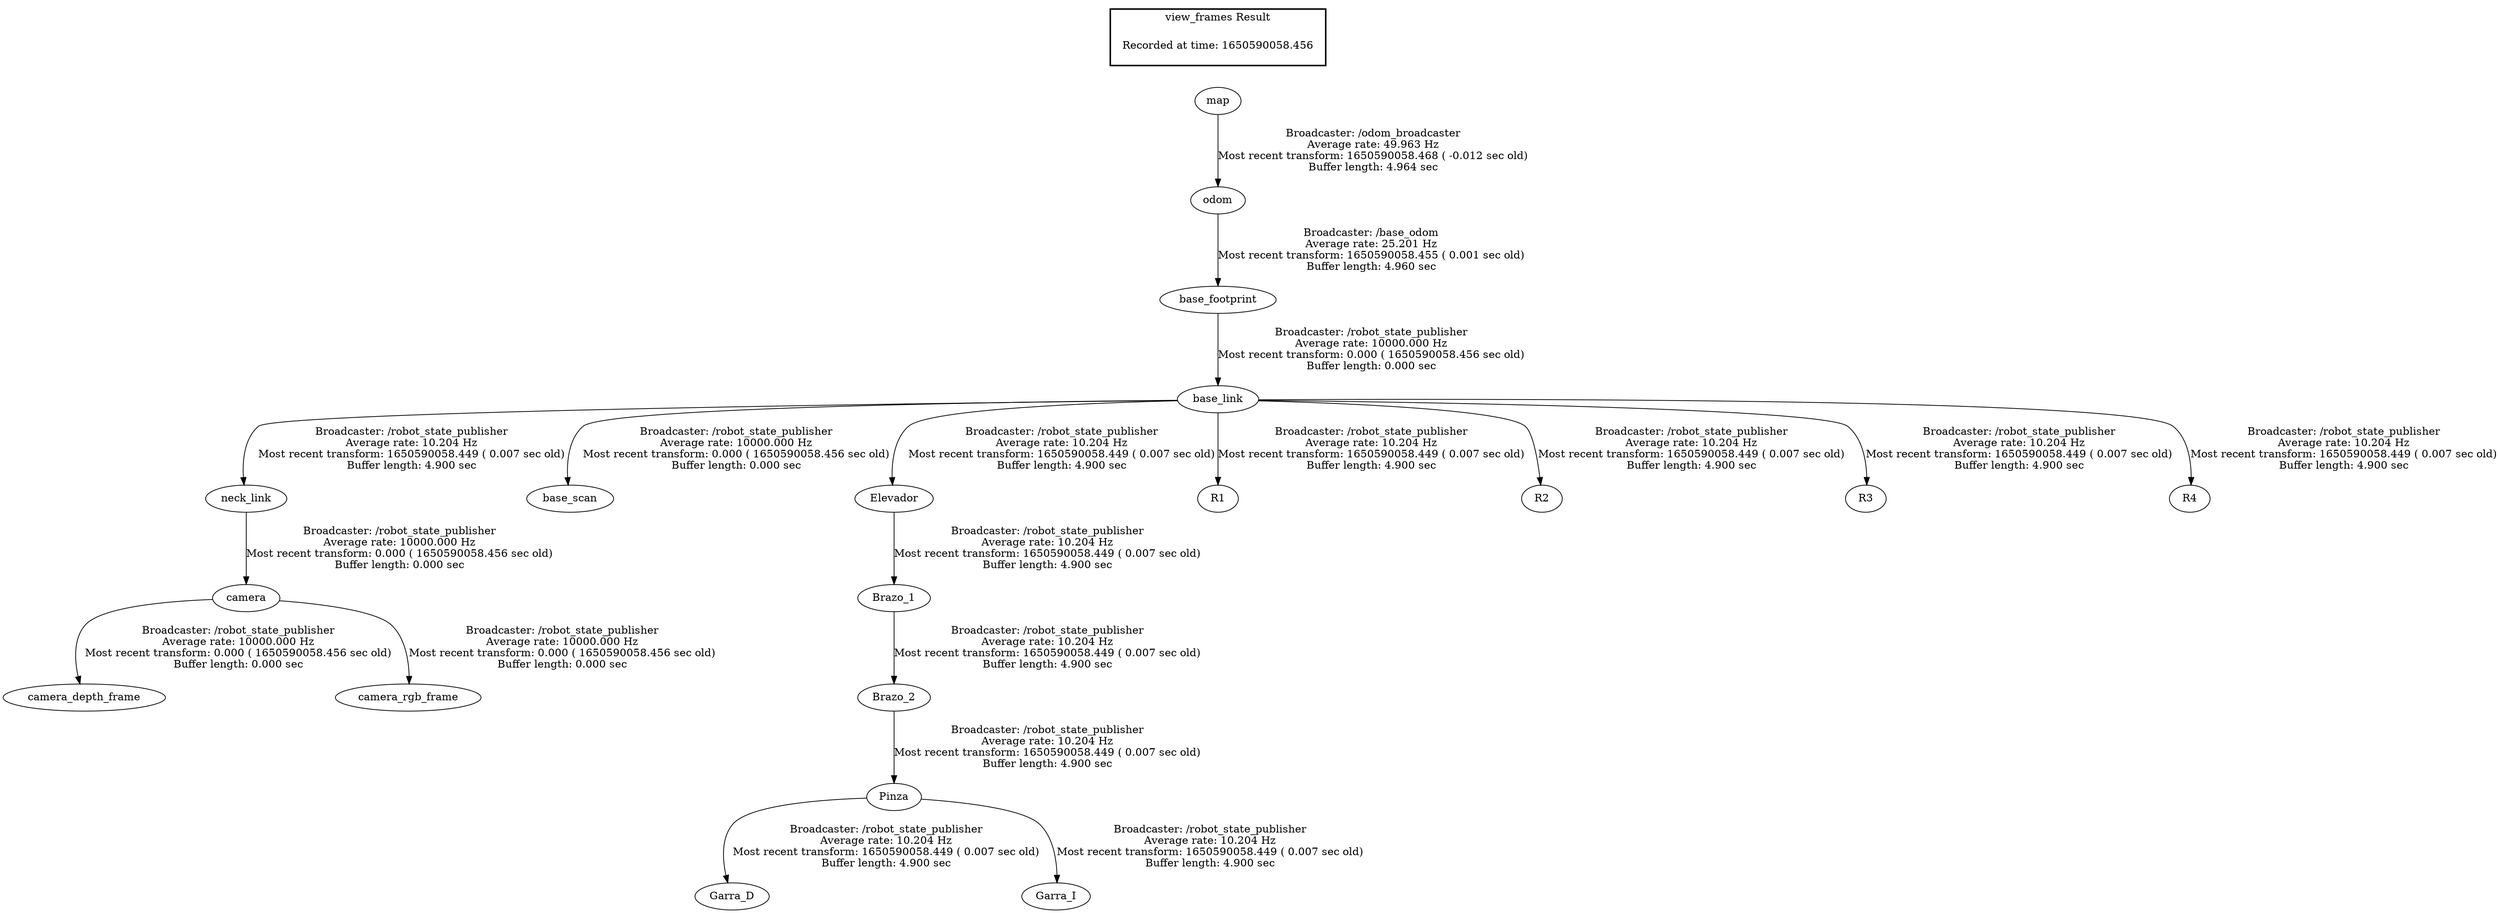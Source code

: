 digraph G {
"map" -> "odom"[label="Broadcaster: /odom_broadcaster\nAverage rate: 49.963 Hz\nMost recent transform: 1650590058.468 ( -0.012 sec old)\nBuffer length: 4.964 sec\n"];
"base_footprint" -> "base_link"[label="Broadcaster: /robot_state_publisher\nAverage rate: 10000.000 Hz\nMost recent transform: 0.000 ( 1650590058.456 sec old)\nBuffer length: 0.000 sec\n"];
"odom" -> "base_footprint"[label="Broadcaster: /base_odom\nAverage rate: 25.201 Hz\nMost recent transform: 1650590058.455 ( 0.001 sec old)\nBuffer length: 4.960 sec\n"];
"camera" -> "camera_depth_frame"[label="Broadcaster: /robot_state_publisher\nAverage rate: 10000.000 Hz\nMost recent transform: 0.000 ( 1650590058.456 sec old)\nBuffer length: 0.000 sec\n"];
"neck_link" -> "camera"[label="Broadcaster: /robot_state_publisher\nAverage rate: 10000.000 Hz\nMost recent transform: 0.000 ( 1650590058.456 sec old)\nBuffer length: 0.000 sec\n"];
"base_link" -> "neck_link"[label="Broadcaster: /robot_state_publisher\nAverage rate: 10.204 Hz\nMost recent transform: 1650590058.449 ( 0.007 sec old)\nBuffer length: 4.900 sec\n"];
"camera" -> "camera_rgb_frame"[label="Broadcaster: /robot_state_publisher\nAverage rate: 10000.000 Hz\nMost recent transform: 0.000 ( 1650590058.456 sec old)\nBuffer length: 0.000 sec\n"];
"base_link" -> "base_scan"[label="Broadcaster: /robot_state_publisher\nAverage rate: 10000.000 Hz\nMost recent transform: 0.000 ( 1650590058.456 sec old)\nBuffer length: 0.000 sec\n"];
"Brazo_2" -> "Pinza"[label="Broadcaster: /robot_state_publisher\nAverage rate: 10.204 Hz\nMost recent transform: 1650590058.449 ( 0.007 sec old)\nBuffer length: 4.900 sec\n"];
"Brazo_1" -> "Brazo_2"[label="Broadcaster: /robot_state_publisher\nAverage rate: 10.204 Hz\nMost recent transform: 1650590058.449 ( 0.007 sec old)\nBuffer length: 4.900 sec\n"];
"base_link" -> "Elevador"[label="Broadcaster: /robot_state_publisher\nAverage rate: 10.204 Hz\nMost recent transform: 1650590058.449 ( 0.007 sec old)\nBuffer length: 4.900 sec\n"];
"base_link" -> "R1"[label="Broadcaster: /robot_state_publisher\nAverage rate: 10.204 Hz\nMost recent transform: 1650590058.449 ( 0.007 sec old)\nBuffer length: 4.900 sec\n"];
"base_link" -> "R2"[label="Broadcaster: /robot_state_publisher\nAverage rate: 10.204 Hz\nMost recent transform: 1650590058.449 ( 0.007 sec old)\nBuffer length: 4.900 sec\n"];
"base_link" -> "R3"[label="Broadcaster: /robot_state_publisher\nAverage rate: 10.204 Hz\nMost recent transform: 1650590058.449 ( 0.007 sec old)\nBuffer length: 4.900 sec\n"];
"base_link" -> "R4"[label="Broadcaster: /robot_state_publisher\nAverage rate: 10.204 Hz\nMost recent transform: 1650590058.449 ( 0.007 sec old)\nBuffer length: 4.900 sec\n"];
"Elevador" -> "Brazo_1"[label="Broadcaster: /robot_state_publisher\nAverage rate: 10.204 Hz\nMost recent transform: 1650590058.449 ( 0.007 sec old)\nBuffer length: 4.900 sec\n"];
"Pinza" -> "Garra_D"[label="Broadcaster: /robot_state_publisher\nAverage rate: 10.204 Hz\nMost recent transform: 1650590058.449 ( 0.007 sec old)\nBuffer length: 4.900 sec\n"];
"Pinza" -> "Garra_I"[label="Broadcaster: /robot_state_publisher\nAverage rate: 10.204 Hz\nMost recent transform: 1650590058.449 ( 0.007 sec old)\nBuffer length: 4.900 sec\n"];
edge [style=invis];
 subgraph cluster_legend { style=bold; color=black; label ="view_frames Result";
"Recorded at time: 1650590058.456"[ shape=plaintext ] ;
 }->"map";
}